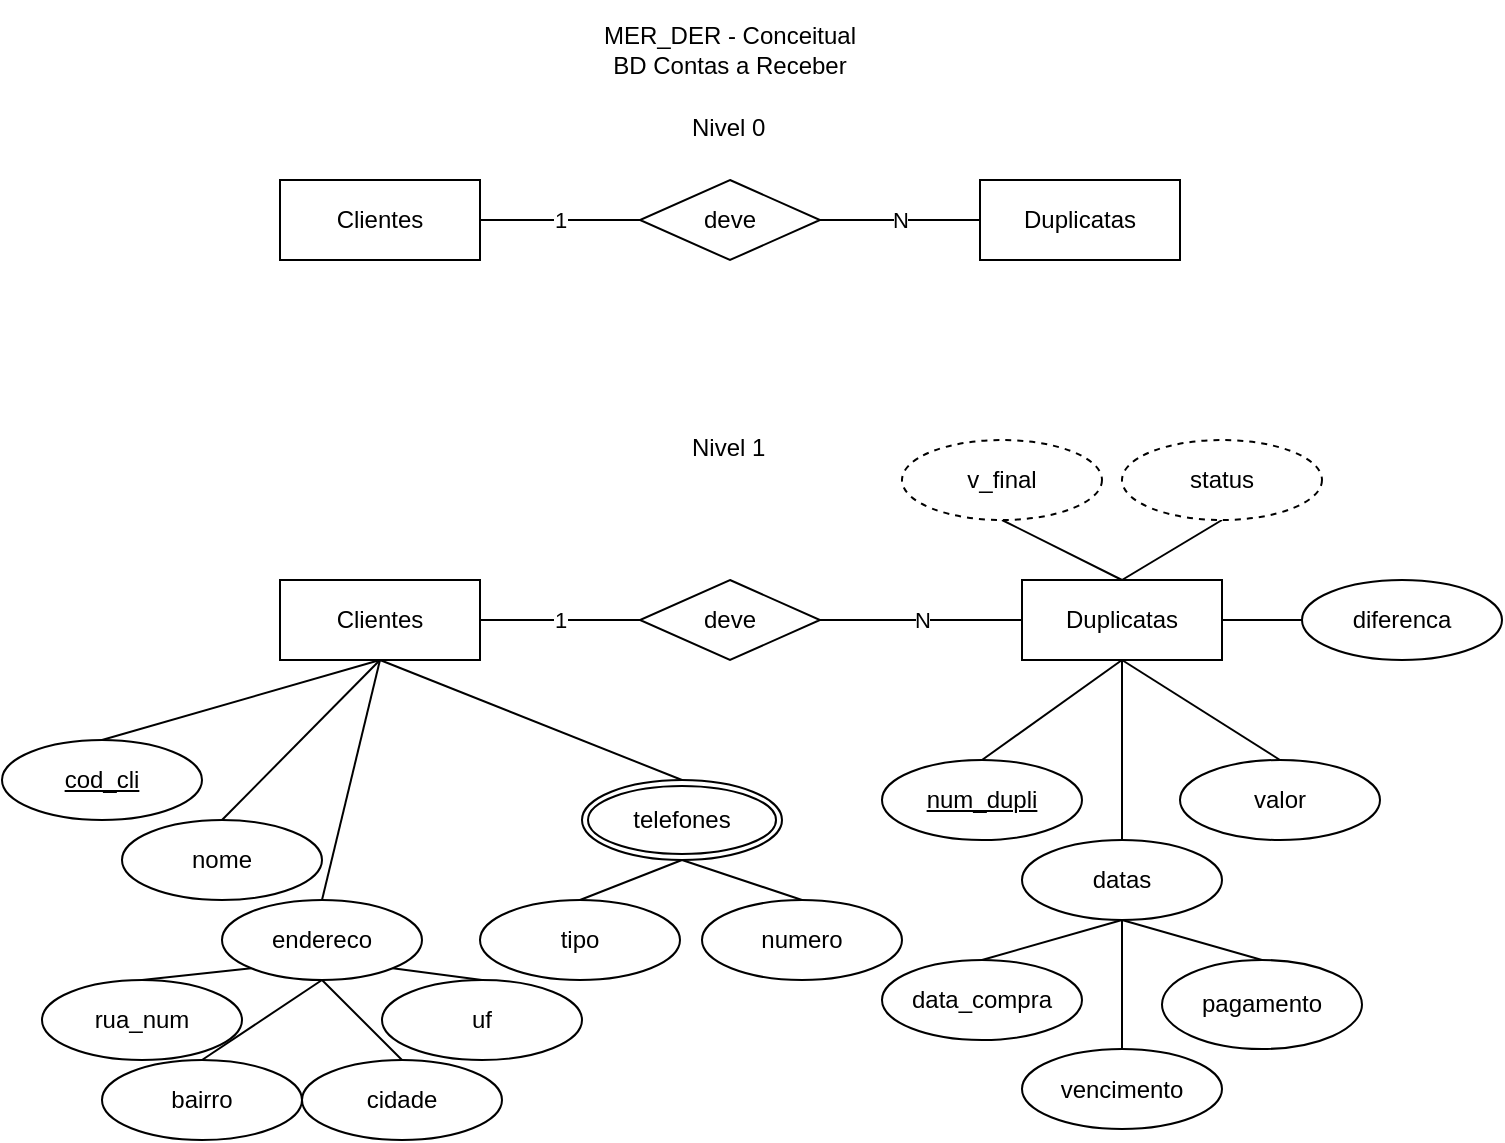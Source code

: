 <mxfile version="20.2.4" type="device"><diagram id="JKDEtGC95Q84Sswez5TV" name="Página-1"><mxGraphModel dx="1422" dy="786" grid="1" gridSize="10" guides="1" tooltips="1" connect="1" arrows="1" fold="1" page="1" pageScale="1" pageWidth="827" pageHeight="1169" math="0" shadow="0"><root><mxCell id="0"/><mxCell id="1" parent="0"/><mxCell id="A9RqEzrCkL8vEXqk_WR1-1" value="MER_DER - Conceitual&lt;br&gt;BD Contas a Receber" style="text;html=1;strokeColor=none;fillColor=none;align=center;verticalAlign=middle;whiteSpace=wrap;rounded=0;" parent="1" vertex="1"><mxGeometry x="319" y="80" width="190" height="50" as="geometry"/></mxCell><mxCell id="A9RqEzrCkL8vEXqk_WR1-2" value="Clientes" style="whiteSpace=wrap;html=1;align=center;" parent="1" vertex="1"><mxGeometry x="189" y="170" width="100" height="40" as="geometry"/></mxCell><mxCell id="A9RqEzrCkL8vEXqk_WR1-3" value="Duplicatas" style="whiteSpace=wrap;html=1;align=center;" parent="1" vertex="1"><mxGeometry x="539" y="170" width="100" height="40" as="geometry"/></mxCell><mxCell id="A9RqEzrCkL8vEXqk_WR1-5" value="N" style="edgeStyle=orthogonalEdgeStyle;rounded=0;orthogonalLoop=1;jettySize=auto;html=1;exitX=1;exitY=0.5;exitDx=0;exitDy=0;entryX=0;entryY=0.5;entryDx=0;entryDy=0;endArrow=none;endFill=0;" parent="1" source="A9RqEzrCkL8vEXqk_WR1-4" target="A9RqEzrCkL8vEXqk_WR1-3" edge="1"><mxGeometry relative="1" as="geometry"/></mxCell><mxCell id="A9RqEzrCkL8vEXqk_WR1-6" value="1" style="edgeStyle=orthogonalEdgeStyle;rounded=0;orthogonalLoop=1;jettySize=auto;html=1;exitX=0;exitY=0.5;exitDx=0;exitDy=0;entryX=1;entryY=0.5;entryDx=0;entryDy=0;endArrow=none;endFill=0;" parent="1" source="A9RqEzrCkL8vEXqk_WR1-4" target="A9RqEzrCkL8vEXqk_WR1-2" edge="1"><mxGeometry relative="1" as="geometry"/></mxCell><mxCell id="A9RqEzrCkL8vEXqk_WR1-4" value="deve" style="shape=rhombus;perimeter=rhombusPerimeter;whiteSpace=wrap;html=1;align=center;" parent="1" vertex="1"><mxGeometry x="369" y="170" width="90" height="40" as="geometry"/></mxCell><mxCell id="A9RqEzrCkL8vEXqk_WR1-7" value="Clientes" style="whiteSpace=wrap;html=1;align=center;" parent="1" vertex="1"><mxGeometry x="189" y="370" width="100" height="40" as="geometry"/></mxCell><mxCell id="A9RqEzrCkL8vEXqk_WR1-50" style="edgeStyle=none;rounded=0;orthogonalLoop=1;jettySize=auto;html=1;exitX=0.5;exitY=0;exitDx=0;exitDy=0;entryX=0.5;entryY=1;entryDx=0;entryDy=0;endArrow=none;endFill=0;" parent="1" source="A9RqEzrCkL8vEXqk_WR1-8" target="A9RqEzrCkL8vEXqk_WR1-49" edge="1"><mxGeometry relative="1" as="geometry"/></mxCell><mxCell id="LZ1lY78avW1JrfnIYGnY-2" style="rounded=0;orthogonalLoop=1;jettySize=auto;html=1;exitX=0.5;exitY=0;exitDx=0;exitDy=0;entryX=0.5;entryY=1;entryDx=0;entryDy=0;endArrow=none;endFill=0;" edge="1" parent="1" source="A9RqEzrCkL8vEXqk_WR1-8" target="LZ1lY78avW1JrfnIYGnY-1"><mxGeometry relative="1" as="geometry"/></mxCell><mxCell id="A9RqEzrCkL8vEXqk_WR1-8" value="Duplicatas" style="whiteSpace=wrap;html=1;align=center;" parent="1" vertex="1"><mxGeometry x="560" y="370" width="100" height="40" as="geometry"/></mxCell><mxCell id="A9RqEzrCkL8vEXqk_WR1-9" value="N" style="edgeStyle=orthogonalEdgeStyle;rounded=0;orthogonalLoop=1;jettySize=auto;html=1;exitX=1;exitY=0.5;exitDx=0;exitDy=0;entryX=0;entryY=0.5;entryDx=0;entryDy=0;endArrow=none;endFill=0;" parent="1" source="A9RqEzrCkL8vEXqk_WR1-11" target="A9RqEzrCkL8vEXqk_WR1-8" edge="1"><mxGeometry relative="1" as="geometry"/></mxCell><mxCell id="A9RqEzrCkL8vEXqk_WR1-10" value="1" style="edgeStyle=orthogonalEdgeStyle;rounded=0;orthogonalLoop=1;jettySize=auto;html=1;exitX=0;exitY=0.5;exitDx=0;exitDy=0;entryX=1;entryY=0.5;entryDx=0;entryDy=0;endArrow=none;endFill=0;" parent="1" source="A9RqEzrCkL8vEXqk_WR1-11" target="A9RqEzrCkL8vEXqk_WR1-7" edge="1"><mxGeometry relative="1" as="geometry"/></mxCell><mxCell id="A9RqEzrCkL8vEXqk_WR1-11" value="deve" style="shape=rhombus;perimeter=rhombusPerimeter;whiteSpace=wrap;html=1;align=center;" parent="1" vertex="1"><mxGeometry x="369" y="370" width="90" height="40" as="geometry"/></mxCell><mxCell id="A9RqEzrCkL8vEXqk_WR1-12" value="Nivel 0" style="text;strokeColor=none;fillColor=none;spacingLeft=4;spacingRight=4;overflow=hidden;rotatable=0;points=[[0,0.5],[1,0.5]];portConstraint=eastwest;fontSize=12;" parent="1" vertex="1"><mxGeometry x="389" y="130" width="60" height="35" as="geometry"/></mxCell><mxCell id="A9RqEzrCkL8vEXqk_WR1-13" value="Nivel 1" style="text;strokeColor=none;fillColor=none;spacingLeft=4;spacingRight=4;overflow=hidden;rotatable=0;points=[[0,0.5],[1,0.5]];portConstraint=eastwest;fontSize=12;" parent="1" vertex="1"><mxGeometry x="389" y="290" width="60" height="35" as="geometry"/></mxCell><mxCell id="A9RqEzrCkL8vEXqk_WR1-25" style="rounded=0;orthogonalLoop=1;jettySize=auto;html=1;exitX=0.5;exitY=0;exitDx=0;exitDy=0;entryX=0.5;entryY=1;entryDx=0;entryDy=0;endArrow=none;endFill=0;" parent="1" source="A9RqEzrCkL8vEXqk_WR1-14" target="A9RqEzrCkL8vEXqk_WR1-7" edge="1"><mxGeometry relative="1" as="geometry"/></mxCell><mxCell id="A9RqEzrCkL8vEXqk_WR1-14" value="cod_cli" style="ellipse;whiteSpace=wrap;html=1;align=center;fontStyle=4;" parent="1" vertex="1"><mxGeometry x="50" y="450" width="100" height="40" as="geometry"/></mxCell><mxCell id="A9RqEzrCkL8vEXqk_WR1-26" style="edgeStyle=none;rounded=0;orthogonalLoop=1;jettySize=auto;html=1;exitX=0.5;exitY=0;exitDx=0;exitDy=0;entryX=0.5;entryY=1;entryDx=0;entryDy=0;endArrow=none;endFill=0;" parent="1" source="A9RqEzrCkL8vEXqk_WR1-15" target="A9RqEzrCkL8vEXqk_WR1-7" edge="1"><mxGeometry relative="1" as="geometry"/></mxCell><mxCell id="A9RqEzrCkL8vEXqk_WR1-15" value="nome" style="ellipse;whiteSpace=wrap;html=1;align=center;" parent="1" vertex="1"><mxGeometry x="110" y="490" width="100" height="40" as="geometry"/></mxCell><mxCell id="A9RqEzrCkL8vEXqk_WR1-27" style="edgeStyle=none;rounded=0;orthogonalLoop=1;jettySize=auto;html=1;exitX=0.5;exitY=0;exitDx=0;exitDy=0;endArrow=none;endFill=0;entryX=0.5;entryY=1;entryDx=0;entryDy=0;" parent="1" source="A9RqEzrCkL8vEXqk_WR1-16" target="A9RqEzrCkL8vEXqk_WR1-7" edge="1"><mxGeometry relative="1" as="geometry"><mxPoint x="250" y="440" as="targetPoint"/></mxGeometry></mxCell><mxCell id="A9RqEzrCkL8vEXqk_WR1-16" value="endereco" style="ellipse;whiteSpace=wrap;html=1;align=center;" parent="1" vertex="1"><mxGeometry x="160" y="530" width="100" height="40" as="geometry"/></mxCell><mxCell id="A9RqEzrCkL8vEXqk_WR1-32" style="edgeStyle=none;rounded=0;orthogonalLoop=1;jettySize=auto;html=1;exitX=0.5;exitY=0;exitDx=0;exitDy=0;entryX=0.5;entryY=1;entryDx=0;entryDy=0;endArrow=none;endFill=0;" parent="1" source="A9RqEzrCkL8vEXqk_WR1-17" target="A9RqEzrCkL8vEXqk_WR1-16" edge="1"><mxGeometry relative="1" as="geometry"/></mxCell><mxCell id="A9RqEzrCkL8vEXqk_WR1-17" value="bairro" style="ellipse;whiteSpace=wrap;html=1;align=center;" parent="1" vertex="1"><mxGeometry x="100" y="610" width="100" height="40" as="geometry"/></mxCell><mxCell id="A9RqEzrCkL8vEXqk_WR1-33" style="edgeStyle=none;rounded=0;orthogonalLoop=1;jettySize=auto;html=1;exitX=0.5;exitY=0;exitDx=0;exitDy=0;endArrow=none;endFill=0;entryX=0.5;entryY=1;entryDx=0;entryDy=0;" parent="1" source="A9RqEzrCkL8vEXqk_WR1-18" target="A9RqEzrCkL8vEXqk_WR1-16" edge="1"><mxGeometry relative="1" as="geometry"><mxPoint x="210" y="570" as="targetPoint"/></mxGeometry></mxCell><mxCell id="A9RqEzrCkL8vEXqk_WR1-18" value="cidade" style="ellipse;whiteSpace=wrap;html=1;align=center;" parent="1" vertex="1"><mxGeometry x="200" y="610" width="100" height="40" as="geometry"/></mxCell><mxCell id="A9RqEzrCkL8vEXqk_WR1-34" style="edgeStyle=none;rounded=0;orthogonalLoop=1;jettySize=auto;html=1;exitX=0.5;exitY=0;exitDx=0;exitDy=0;entryX=1;entryY=1;entryDx=0;entryDy=0;endArrow=none;endFill=0;" parent="1" source="A9RqEzrCkL8vEXqk_WR1-19" target="A9RqEzrCkL8vEXqk_WR1-16" edge="1"><mxGeometry relative="1" as="geometry"/></mxCell><mxCell id="A9RqEzrCkL8vEXqk_WR1-19" value="uf" style="ellipse;whiteSpace=wrap;html=1;align=center;" parent="1" vertex="1"><mxGeometry x="240" y="570" width="100" height="40" as="geometry"/></mxCell><mxCell id="A9RqEzrCkL8vEXqk_WR1-31" style="edgeStyle=none;rounded=0;orthogonalLoop=1;jettySize=auto;html=1;exitX=0.5;exitY=0;exitDx=0;exitDy=0;entryX=0;entryY=1;entryDx=0;entryDy=0;endArrow=none;endFill=0;" parent="1" source="A9RqEzrCkL8vEXqk_WR1-20" target="A9RqEzrCkL8vEXqk_WR1-16" edge="1"><mxGeometry relative="1" as="geometry"/></mxCell><mxCell id="A9RqEzrCkL8vEXqk_WR1-20" value="rua_num" style="ellipse;whiteSpace=wrap;html=1;align=center;" parent="1" vertex="1"><mxGeometry x="70" y="570" width="100" height="40" as="geometry"/></mxCell><mxCell id="A9RqEzrCkL8vEXqk_WR1-30" style="edgeStyle=none;rounded=0;orthogonalLoop=1;jettySize=auto;html=1;exitX=0.5;exitY=0;exitDx=0;exitDy=0;entryX=0.5;entryY=1;entryDx=0;entryDy=0;endArrow=none;endFill=0;" parent="1" source="A9RqEzrCkL8vEXqk_WR1-22" target="A9RqEzrCkL8vEXqk_WR1-7" edge="1"><mxGeometry relative="1" as="geometry"/></mxCell><mxCell id="A9RqEzrCkL8vEXqk_WR1-22" value="telefones" style="ellipse;shape=doubleEllipse;margin=3;whiteSpace=wrap;html=1;align=center;" parent="1" vertex="1"><mxGeometry x="340" y="470" width="100" height="40" as="geometry"/></mxCell><mxCell id="A9RqEzrCkL8vEXqk_WR1-28" style="edgeStyle=none;rounded=0;orthogonalLoop=1;jettySize=auto;html=1;exitX=0.5;exitY=0;exitDx=0;exitDy=0;entryX=0.5;entryY=1;entryDx=0;entryDy=0;endArrow=none;endFill=0;" parent="1" source="A9RqEzrCkL8vEXqk_WR1-23" target="A9RqEzrCkL8vEXqk_WR1-22" edge="1"><mxGeometry relative="1" as="geometry"/></mxCell><mxCell id="A9RqEzrCkL8vEXqk_WR1-23" value="tipo" style="ellipse;whiteSpace=wrap;html=1;align=center;" parent="1" vertex="1"><mxGeometry x="289" y="530" width="100" height="40" as="geometry"/></mxCell><mxCell id="A9RqEzrCkL8vEXqk_WR1-29" style="edgeStyle=none;rounded=0;orthogonalLoop=1;jettySize=auto;html=1;exitX=0.5;exitY=0;exitDx=0;exitDy=0;endArrow=none;endFill=0;entryX=0.5;entryY=1;entryDx=0;entryDy=0;" parent="1" source="A9RqEzrCkL8vEXqk_WR1-24" target="A9RqEzrCkL8vEXqk_WR1-22" edge="1"><mxGeometry relative="1" as="geometry"><mxPoint x="390" y="510" as="targetPoint"/></mxGeometry></mxCell><mxCell id="A9RqEzrCkL8vEXqk_WR1-24" value="numero" style="ellipse;whiteSpace=wrap;html=1;align=center;" parent="1" vertex="1"><mxGeometry x="400" y="530" width="100" height="40" as="geometry"/></mxCell><mxCell id="A9RqEzrCkL8vEXqk_WR1-45" style="edgeStyle=none;rounded=0;orthogonalLoop=1;jettySize=auto;html=1;exitX=0.5;exitY=0;exitDx=0;exitDy=0;entryX=0.5;entryY=1;entryDx=0;entryDy=0;endArrow=none;endFill=0;" parent="1" source="A9RqEzrCkL8vEXqk_WR1-35" target="A9RqEzrCkL8vEXqk_WR1-8" edge="1"><mxGeometry relative="1" as="geometry"/></mxCell><mxCell id="A9RqEzrCkL8vEXqk_WR1-35" value="num_dupli" style="ellipse;whiteSpace=wrap;html=1;align=center;fontStyle=4;" parent="1" vertex="1"><mxGeometry x="490" y="460" width="100" height="40" as="geometry"/></mxCell><mxCell id="A9RqEzrCkL8vEXqk_WR1-41" style="edgeStyle=none;rounded=0;orthogonalLoop=1;jettySize=auto;html=1;exitX=0.5;exitY=0;exitDx=0;exitDy=0;entryX=0.5;entryY=1;entryDx=0;entryDy=0;endArrow=none;endFill=0;" parent="1" source="A9RqEzrCkL8vEXqk_WR1-37" target="A9RqEzrCkL8vEXqk_WR1-39" edge="1"><mxGeometry relative="1" as="geometry"/></mxCell><mxCell id="A9RqEzrCkL8vEXqk_WR1-37" value="data_compra" style="ellipse;whiteSpace=wrap;html=1;align=center;" parent="1" vertex="1"><mxGeometry x="490" y="560" width="100" height="40" as="geometry"/></mxCell><mxCell id="A9RqEzrCkL8vEXqk_WR1-43" style="edgeStyle=none;rounded=0;orthogonalLoop=1;jettySize=auto;html=1;exitX=0.5;exitY=0;exitDx=0;exitDy=0;endArrow=none;endFill=0;entryX=0.5;entryY=1;entryDx=0;entryDy=0;" parent="1" source="A9RqEzrCkL8vEXqk_WR1-38" target="A9RqEzrCkL8vEXqk_WR1-39" edge="1"><mxGeometry relative="1" as="geometry"><mxPoint x="610" y="570" as="targetPoint"/></mxGeometry></mxCell><mxCell id="A9RqEzrCkL8vEXqk_WR1-38" value="vencimento" style="ellipse;whiteSpace=wrap;html=1;align=center;" parent="1" vertex="1"><mxGeometry x="560" y="604.5" width="100" height="40" as="geometry"/></mxCell><mxCell id="A9RqEzrCkL8vEXqk_WR1-46" style="edgeStyle=none;rounded=0;orthogonalLoop=1;jettySize=auto;html=1;exitX=0.5;exitY=0;exitDx=0;exitDy=0;endArrow=none;endFill=0;entryX=0.5;entryY=1;entryDx=0;entryDy=0;" parent="1" source="A9RqEzrCkL8vEXqk_WR1-39" target="A9RqEzrCkL8vEXqk_WR1-8" edge="1"><mxGeometry relative="1" as="geometry"><mxPoint x="610" y="440" as="targetPoint"/></mxGeometry></mxCell><mxCell id="A9RqEzrCkL8vEXqk_WR1-39" value="datas" style="ellipse;whiteSpace=wrap;html=1;align=center;" parent="1" vertex="1"><mxGeometry x="560" y="500" width="100" height="40" as="geometry"/></mxCell><mxCell id="A9RqEzrCkL8vEXqk_WR1-42" style="edgeStyle=none;rounded=0;orthogonalLoop=1;jettySize=auto;html=1;exitX=0.5;exitY=0;exitDx=0;exitDy=0;entryX=0.5;entryY=1;entryDx=0;entryDy=0;endArrow=none;endFill=0;" parent="1" source="A9RqEzrCkL8vEXqk_WR1-40" target="A9RqEzrCkL8vEXqk_WR1-39" edge="1"><mxGeometry relative="1" as="geometry"/></mxCell><mxCell id="A9RqEzrCkL8vEXqk_WR1-40" value="pagamento" style="ellipse;whiteSpace=wrap;html=1;align=center;" parent="1" vertex="1"><mxGeometry x="630" y="560" width="100" height="44.5" as="geometry"/></mxCell><mxCell id="A9RqEzrCkL8vEXqk_WR1-47" style="edgeStyle=none;rounded=0;orthogonalLoop=1;jettySize=auto;html=1;exitX=0.5;exitY=0;exitDx=0;exitDy=0;entryX=0.5;entryY=1;entryDx=0;entryDy=0;endArrow=none;endFill=0;" parent="1" source="A9RqEzrCkL8vEXqk_WR1-44" target="A9RqEzrCkL8vEXqk_WR1-8" edge="1"><mxGeometry relative="1" as="geometry"/></mxCell><mxCell id="A9RqEzrCkL8vEXqk_WR1-44" value="valor" style="ellipse;whiteSpace=wrap;html=1;align=center;" parent="1" vertex="1"><mxGeometry x="639" y="460" width="100" height="40" as="geometry"/></mxCell><mxCell id="A9RqEzrCkL8vEXqk_WR1-51" style="edgeStyle=none;rounded=0;orthogonalLoop=1;jettySize=auto;html=1;exitX=0;exitY=0.5;exitDx=0;exitDy=0;entryX=1;entryY=0.5;entryDx=0;entryDy=0;endArrow=none;endFill=0;" parent="1" source="A9RqEzrCkL8vEXqk_WR1-48" target="A9RqEzrCkL8vEXqk_WR1-8" edge="1"><mxGeometry relative="1" as="geometry"/></mxCell><mxCell id="A9RqEzrCkL8vEXqk_WR1-48" value="diferenca" style="ellipse;whiteSpace=wrap;html=1;align=center;" parent="1" vertex="1"><mxGeometry x="700" y="370" width="100" height="40" as="geometry"/></mxCell><mxCell id="A9RqEzrCkL8vEXqk_WR1-49" value="v_final" style="ellipse;whiteSpace=wrap;html=1;align=center;dashed=1;" parent="1" vertex="1"><mxGeometry x="500" y="300" width="100" height="40" as="geometry"/></mxCell><mxCell id="LZ1lY78avW1JrfnIYGnY-1" value="status" style="ellipse;whiteSpace=wrap;html=1;align=center;dashed=1;" vertex="1" parent="1"><mxGeometry x="610" y="300" width="100" height="40" as="geometry"/></mxCell></root></mxGraphModel></diagram></mxfile>